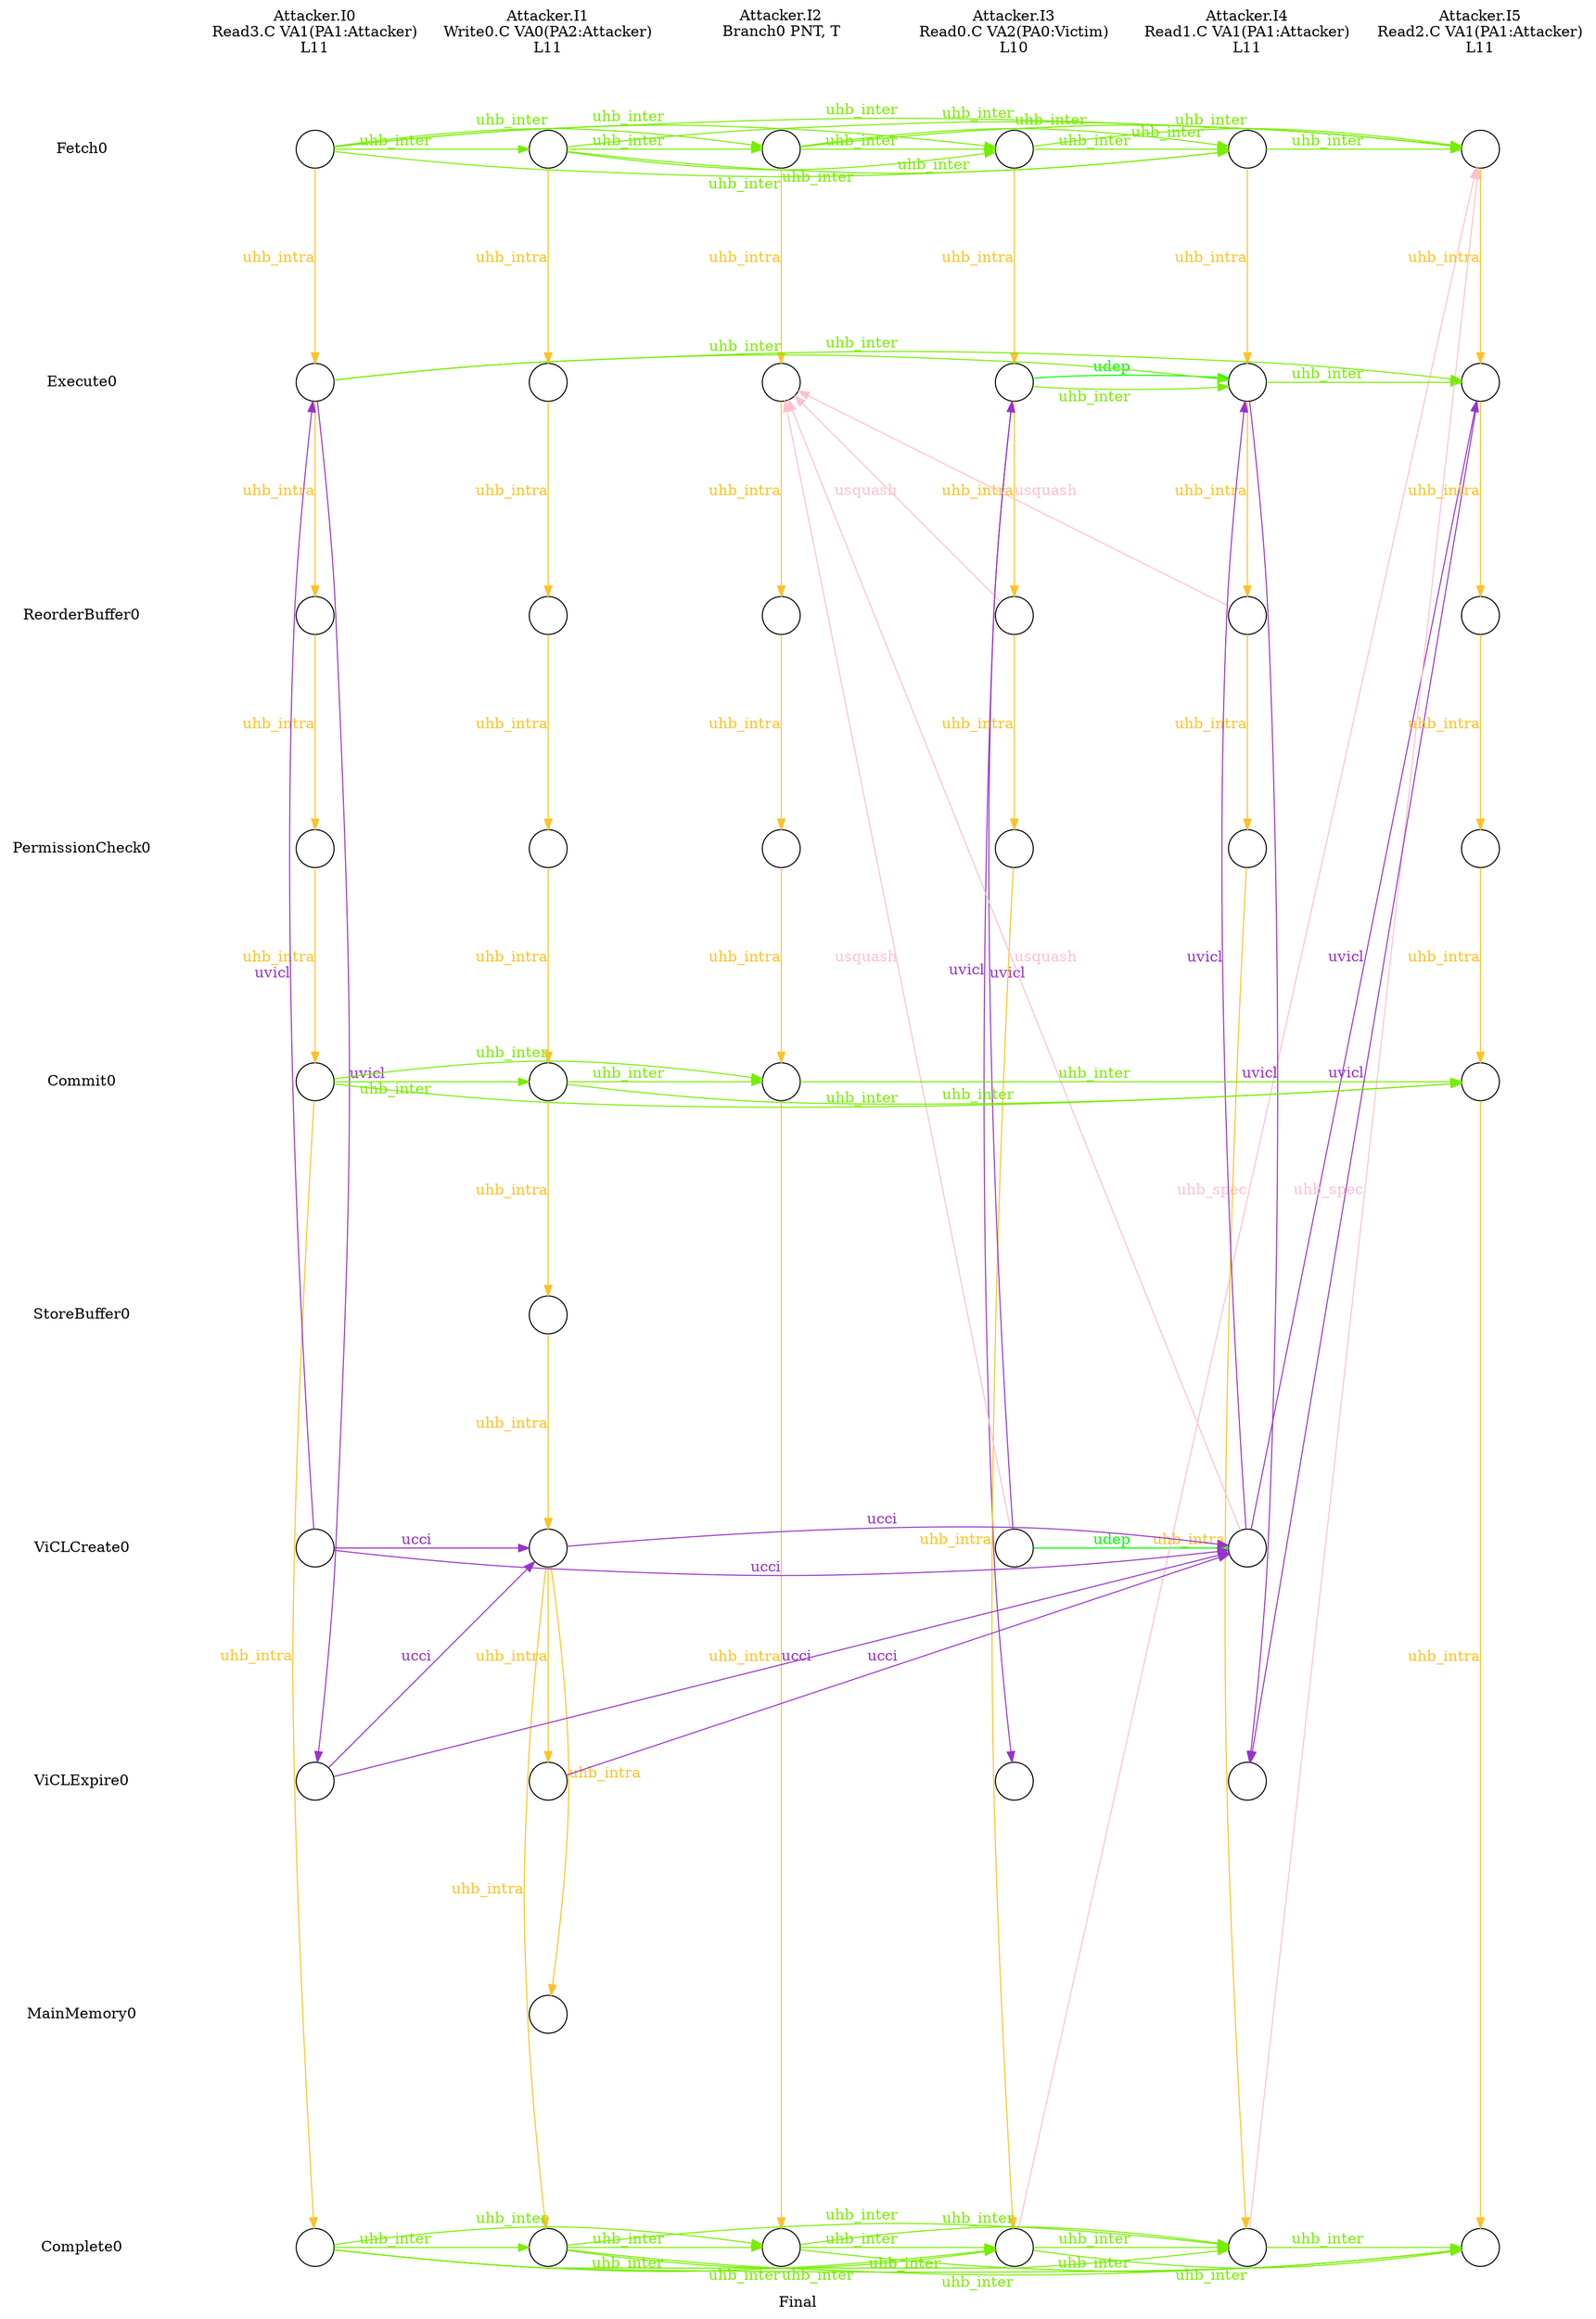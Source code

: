 digraph G {
	layout=neato;
	overlap=scale;
	splines=true;
	label="Final";
	n0_0_label [label="Attacker.I0\nRead3.C VA1(PA1:Attacker)\nL11\n";pos="1,0.5!";shape=none];
	n1_0_label [label="Attacker.I1\nWrite0.C VA0(PA2:Attacker)\nL11\n";pos="2,0.5!";shape=none];
	n2_0_label [label="Attacker.I2\nBranch0 PNT, T\n\n";pos="3,0.5!";shape=none];
	n3_0_label [label="Attacker.I3\nRead0.C VA2(PA0:Victim)\nL10\n";pos="4,0.5!";shape=none];
	n4_0_label [label="Attacker.I4\nRead1.C VA1(PA1:Attacker)\nL11\n";pos="5,0.5!";shape=none];
	n5_0_label [label="Attacker.I5\nRead2.C VA1(PA1:Attacker)\nL11\n";pos="6,0.5!";shape=none];
	l0_6_label [label="ViCLCreate0";pos="0,-6!";shape=none];
	l0_3_label [label="PermissionCheck0";pos="0,-3!";shape=none];
	l0_4_label [label="Commit0";pos="0,-4!";shape=none];
	l0_5_label [label="StoreBuffer0";pos="0,-5!";shape=none];
	l0_8_label [label="MainMemory0";pos="0,-8!";shape=none];
	l0_2_label [label="ReorderBuffer0";pos="0,-2!";shape=none];
	l0_9_label [label="Complete0";pos="0,-9!";shape=none];
	l0_1_label [label="Execute0";pos="0,-1!";shape=none];
	l0_7_label [label="ViCLExpire0";pos="0,-7!";shape=none];
	l0_0_label [label="Fetch0";pos="0,-0!";shape=none];
	n3_0_0_0_Read0_at_0_0 [shape=circle;label="";pos="4,-0!";];
	n3_0_0_0_Read0_at_0_1 [shape=circle;label="";pos="4,-1!";];
	n3_0_0_0_Read0_at_0_2 [shape=circle;label="";pos="4,-2!";];
	n3_0_0_0_Read0_at_0_3 [shape=circle;label="";pos="4,-3!";];
	n3_0_0_0_Read0_at_0_6 [shape=circle;label="";pos="4,-6!";];
	n3_0_0_0_Read0_at_0_7 [shape=circle;label="";pos="4,-7!";];
	n3_0_0_0_Read0_at_0_9 [shape=circle;label="";pos="4,-9!";];
	n4_0_0_0_Read1_at_0_0 [shape=circle;label="";pos="5,-0!";];
	n4_0_0_0_Read1_at_0_1 [shape=circle;label="";pos="5,-1!";];
	n4_0_0_0_Read1_at_0_2 [shape=circle;label="";pos="5,-2!";];
	n4_0_0_0_Read1_at_0_3 [shape=circle;label="";pos="5,-3!";];
	n4_0_0_0_Read1_at_0_6 [shape=circle;label="";pos="5,-6!";];
	n4_0_0_0_Read1_at_0_7 [shape=circle;label="";pos="5,-7!";];
	n4_0_0_0_Read1_at_0_9 [shape=circle;label="";pos="5,-9!";];
	n2_0_0_0_Branch0_at_0_0 [shape=circle;label="";pos="3,-0!";];
	n2_0_0_0_Branch0_at_0_1 [shape=circle;label="";pos="3,-1!";];
	n2_0_0_0_Branch0_at_0_2 [shape=circle;label="";pos="3,-2!";];
	n2_0_0_0_Branch0_at_0_3 [shape=circle;label="";pos="3,-3!";];
	n2_0_0_0_Branch0_at_0_4 [shape=circle;label="";pos="3,-4!";];
	n2_0_0_0_Branch0_at_0_9 [shape=circle;label="";pos="3,-9!";];
	n1_0_0_0_Write0_at_0_0 [shape=circle;label="";pos="2,-0!";];
	n1_0_0_0_Write0_at_0_1 [shape=circle;label="";pos="2,-1!";];
	n1_0_0_0_Write0_at_0_2 [shape=circle;label="";pos="2,-2!";];
	n1_0_0_0_Write0_at_0_3 [shape=circle;label="";pos="2,-3!";];
	n1_0_0_0_Write0_at_0_4 [shape=circle;label="";pos="2,-4!";];
	n1_0_0_0_Write0_at_0_5 [shape=circle;label="";pos="2,-5!";];
	n1_0_0_0_Write0_at_0_6 [shape=circle;label="";pos="2,-6!";];
	n1_0_0_0_Write0_at_0_7 [shape=circle;label="";pos="2,-7!";];
	n1_0_0_0_Write0_at_0_8 [shape=circle;label="";pos="2,-8!";];
	n1_0_0_0_Write0_at_0_9 [shape=circle;label="";pos="2,-9!";];
	n5_0_0_0_Read2_at_0_0 [shape=circle;label="";pos="6,-0!";];
	n5_0_0_0_Read2_at_0_1 [shape=circle;label="";pos="6,-1!";];
	n5_0_0_0_Read2_at_0_2 [shape=circle;label="";pos="6,-2!";];
	n5_0_0_0_Read2_at_0_3 [shape=circle;label="";pos="6,-3!";];
	n5_0_0_0_Read2_at_0_4 [shape=circle;label="";pos="6,-4!";];
	n5_0_0_0_Read2_at_0_9 [shape=circle;label="";pos="6,-9!";];
	n0_0_0_0_Read3_at_0_0 [shape=circle;label="";pos="1,-0!";];
	n0_0_0_0_Read3_at_0_1 [shape=circle;label="";pos="1,-1!";];
	n0_0_0_0_Read3_at_0_2 [shape=circle;label="";pos="1,-2!";];
	n0_0_0_0_Read3_at_0_3 [shape=circle;label="";pos="1,-3!";];
	n0_0_0_0_Read3_at_0_4 [shape=circle;label="";pos="1,-4!";];
	n0_0_0_0_Read3_at_0_6 [shape=circle;label="";pos="1,-6!";];
	n0_0_0_0_Read3_at_0_7 [shape=circle;label="";pos="1,-7!";];
	n0_0_0_0_Read3_at_0_9 [shape=circle;label="";pos="1,-9!";];
	n3_0_0_0_Read0_at_0_2 -> n2_0_0_0_Branch0_at_0_1[label="usquash";constraint=false;color="pink";fontcolor="pink";];
	n3_0_0_0_Read0_at_0_6 -> n2_0_0_0_Branch0_at_0_1[label="usquash";constraint=false;color="pink";fontcolor="pink";];
	n4_0_0_0_Read1_at_0_2 -> n2_0_0_0_Branch0_at_0_1[label="usquash";constraint=false;color="pink";fontcolor="pink";];
	n4_0_0_0_Read1_at_0_6 -> n2_0_0_0_Branch0_at_0_1[label="usquash";constraint=false;color="pink";fontcolor="pink";];
	n3_0_0_0_Read0_at_0_1 -> n4_0_0_0_Read1_at_0_1[label="udep";constraint=false;color="green";fontcolor="green";];
	n3_0_0_0_Read0_at_0_6 -> n4_0_0_0_Read1_at_0_6[label="udep";constraint=false;color="green";fontcolor="green";];
	n3_0_0_0_Read0_at_0_9 -> n5_0_0_0_Read2_at_0_0[label="uhb_spec";constraint=false;color="pink";fontcolor="pink";];
	n4_0_0_0_Read1_at_0_9 -> n5_0_0_0_Read2_at_0_0[label="uhb_spec";constraint=false;color="pink";fontcolor="pink";];
	n3_0_0_0_Read0_at_0_0 -> n3_0_0_0_Read0_at_0_1[label="uhb_intra";constraint=false;color="goldenrod1";fontcolor="goldenrod1";];
	n3_0_0_0_Read0_at_0_1 -> n3_0_0_0_Read0_at_0_2[label="uhb_intra";constraint=false;color="goldenrod1";fontcolor="goldenrod1";];
	n3_0_0_0_Read0_at_0_2 -> n3_0_0_0_Read0_at_0_3[label="uhb_intra";constraint=false;color="goldenrod1";fontcolor="goldenrod1";];
	n3_0_0_0_Read0_at_0_3 -> n3_0_0_0_Read0_at_0_9[label="uhb_intra";constraint=false;color="goldenrod1";fontcolor="goldenrod1";];
	n4_0_0_0_Read1_at_0_0 -> n4_0_0_0_Read1_at_0_1[label="uhb_intra";constraint=false;color="goldenrod1";fontcolor="goldenrod1";];
	n4_0_0_0_Read1_at_0_1 -> n4_0_0_0_Read1_at_0_2[label="uhb_intra";constraint=false;color="goldenrod1";fontcolor="goldenrod1";];
	n4_0_0_0_Read1_at_0_2 -> n4_0_0_0_Read1_at_0_3[label="uhb_intra";constraint=false;color="goldenrod1";fontcolor="goldenrod1";];
	n4_0_0_0_Read1_at_0_3 -> n4_0_0_0_Read1_at_0_9[label="uhb_intra";constraint=false;color="goldenrod1";fontcolor="goldenrod1";];
	n2_0_0_0_Branch0_at_0_0 -> n2_0_0_0_Branch0_at_0_1[label="uhb_intra";constraint=false;color="goldenrod1";fontcolor="goldenrod1";];
	n2_0_0_0_Branch0_at_0_1 -> n2_0_0_0_Branch0_at_0_2[label="uhb_intra";constraint=false;color="goldenrod1";fontcolor="goldenrod1";];
	n2_0_0_0_Branch0_at_0_2 -> n2_0_0_0_Branch0_at_0_3[label="uhb_intra";constraint=false;color="goldenrod1";fontcolor="goldenrod1";];
	n2_0_0_0_Branch0_at_0_3 -> n2_0_0_0_Branch0_at_0_4[label="uhb_intra";constraint=false;color="goldenrod1";fontcolor="goldenrod1";];
	n2_0_0_0_Branch0_at_0_4 -> n2_0_0_0_Branch0_at_0_9[label="uhb_intra";constraint=false;color="goldenrod1";fontcolor="goldenrod1";];
	n1_0_0_0_Write0_at_0_0 -> n1_0_0_0_Write0_at_0_1[label="uhb_intra";constraint=false;color="goldenrod1";fontcolor="goldenrod1";];
	n1_0_0_0_Write0_at_0_1 -> n1_0_0_0_Write0_at_0_2[label="uhb_intra";constraint=false;color="goldenrod1";fontcolor="goldenrod1";];
	n1_0_0_0_Write0_at_0_2 -> n1_0_0_0_Write0_at_0_3[label="uhb_intra";constraint=false;color="goldenrod1";fontcolor="goldenrod1";];
	n1_0_0_0_Write0_at_0_3 -> n1_0_0_0_Write0_at_0_4[label="uhb_intra";constraint=false;color="goldenrod1";fontcolor="goldenrod1";];
	n1_0_0_0_Write0_at_0_4 -> n1_0_0_0_Write0_at_0_5[label="uhb_intra";constraint=false;color="goldenrod1";fontcolor="goldenrod1";];
	n1_0_0_0_Write0_at_0_5 -> n1_0_0_0_Write0_at_0_6[label="uhb_intra";constraint=false;color="goldenrod1";fontcolor="goldenrod1";];
	n1_0_0_0_Write0_at_0_6 -> n1_0_0_0_Write0_at_0_7[label="uhb_intra";constraint=false;color="goldenrod1";fontcolor="goldenrod1";];
	n1_0_0_0_Write0_at_0_6 -> n1_0_0_0_Write0_at_0_8[label="uhb_intra";constraint=false;color="goldenrod1";fontcolor="goldenrod1";];
	n1_0_0_0_Write0_at_0_6 -> n1_0_0_0_Write0_at_0_9[label="uhb_intra";constraint=false;color="goldenrod1";fontcolor="goldenrod1";];
	n5_0_0_0_Read2_at_0_0 -> n5_0_0_0_Read2_at_0_1[label="uhb_intra";constraint=false;color="goldenrod1";fontcolor="goldenrod1";];
	n5_0_0_0_Read2_at_0_1 -> n5_0_0_0_Read2_at_0_2[label="uhb_intra";constraint=false;color="goldenrod1";fontcolor="goldenrod1";];
	n5_0_0_0_Read2_at_0_2 -> n5_0_0_0_Read2_at_0_3[label="uhb_intra";constraint=false;color="goldenrod1";fontcolor="goldenrod1";];
	n5_0_0_0_Read2_at_0_3 -> n5_0_0_0_Read2_at_0_4[label="uhb_intra";constraint=false;color="goldenrod1";fontcolor="goldenrod1";];
	n5_0_0_0_Read2_at_0_4 -> n5_0_0_0_Read2_at_0_9[label="uhb_intra";constraint=false;color="goldenrod1";fontcolor="goldenrod1";];
	n0_0_0_0_Read3_at_0_0 -> n0_0_0_0_Read3_at_0_1[label="uhb_intra";constraint=false;color="goldenrod1";fontcolor="goldenrod1";];
	n0_0_0_0_Read3_at_0_1 -> n0_0_0_0_Read3_at_0_2[label="uhb_intra";constraint=false;color="goldenrod1";fontcolor="goldenrod1";];
	n0_0_0_0_Read3_at_0_2 -> n0_0_0_0_Read3_at_0_3[label="uhb_intra";constraint=false;color="goldenrod1";fontcolor="goldenrod1";];
	n0_0_0_0_Read3_at_0_3 -> n0_0_0_0_Read3_at_0_4[label="uhb_intra";constraint=false;color="goldenrod1";fontcolor="goldenrod1";];
	n0_0_0_0_Read3_at_0_4 -> n0_0_0_0_Read3_at_0_9[label="uhb_intra";constraint=false;color="goldenrod1";fontcolor="goldenrod1";];
	n1_0_0_0_Write0_at_0_6 -> n4_0_0_0_Read1_at_0_6[label="ucci";constraint=false;color="darkorchid";fontcolor="darkorchid";];
	n1_0_0_0_Write0_at_0_7 -> n4_0_0_0_Read1_at_0_6[label="ucci";constraint=false;color="darkorchid";fontcolor="darkorchid";];
	n0_0_0_0_Read3_at_0_6 -> n4_0_0_0_Read1_at_0_6[label="ucci";constraint=false;color="darkorchid";fontcolor="darkorchid";];
	n0_0_0_0_Read3_at_0_6 -> n1_0_0_0_Write0_at_0_6[label="ucci";constraint=false;color="darkorchid";fontcolor="darkorchid";];
	n0_0_0_0_Read3_at_0_7 -> n4_0_0_0_Read1_at_0_6[label="ucci";constraint=false;color="darkorchid";fontcolor="darkorchid";];
	n0_0_0_0_Read3_at_0_7 -> n1_0_0_0_Write0_at_0_6[label="ucci";constraint=false;color="darkorchid";fontcolor="darkorchid";];
	n3_0_0_0_Read0_at_0_0 -> n4_0_0_0_Read1_at_0_0[label="uhb_inter";constraint=false;color="chartreuse2";fontcolor="chartreuse2";];
	n3_0_0_0_Read0_at_0_0 -> n5_0_0_0_Read2_at_0_0[label="uhb_inter";constraint=false;color="chartreuse2";fontcolor="chartreuse2";];
	n3_0_0_0_Read0_at_0_1 -> n4_0_0_0_Read1_at_0_1[label="uhb_inter";constraint=false;color="chartreuse2";fontcolor="chartreuse2";];
	n3_0_0_0_Read0_at_0_9 -> n4_0_0_0_Read1_at_0_9[label="uhb_inter";constraint=false;color="chartreuse2";fontcolor="chartreuse2";];
	n3_0_0_0_Read0_at_0_9 -> n5_0_0_0_Read2_at_0_9[label="uhb_inter";constraint=false;color="chartreuse2";fontcolor="chartreuse2";];
	n4_0_0_0_Read1_at_0_0 -> n5_0_0_0_Read2_at_0_0[label="uhb_inter";constraint=false;color="chartreuse2";fontcolor="chartreuse2";];
	n4_0_0_0_Read1_at_0_1 -> n5_0_0_0_Read2_at_0_1[label="uhb_inter";constraint=false;color="chartreuse2";fontcolor="chartreuse2";];
	n4_0_0_0_Read1_at_0_9 -> n5_0_0_0_Read2_at_0_9[label="uhb_inter";constraint=false;color="chartreuse2";fontcolor="chartreuse2";];
	n2_0_0_0_Branch0_at_0_0 -> n3_0_0_0_Read0_at_0_0[label="uhb_inter";constraint=false;color="chartreuse2";fontcolor="chartreuse2";];
	n2_0_0_0_Branch0_at_0_0 -> n4_0_0_0_Read1_at_0_0[label="uhb_inter";constraint=false;color="chartreuse2";fontcolor="chartreuse2";];
	n2_0_0_0_Branch0_at_0_0 -> n5_0_0_0_Read2_at_0_0[label="uhb_inter";constraint=false;color="chartreuse2";fontcolor="chartreuse2";];
	n2_0_0_0_Branch0_at_0_4 -> n5_0_0_0_Read2_at_0_4[label="uhb_inter";constraint=false;color="chartreuse2";fontcolor="chartreuse2";];
	n2_0_0_0_Branch0_at_0_9 -> n3_0_0_0_Read0_at_0_9[label="uhb_inter";constraint=false;color="chartreuse2";fontcolor="chartreuse2";];
	n2_0_0_0_Branch0_at_0_9 -> n4_0_0_0_Read1_at_0_9[label="uhb_inter";constraint=false;color="chartreuse2";fontcolor="chartreuse2";];
	n2_0_0_0_Branch0_at_0_9 -> n5_0_0_0_Read2_at_0_9[label="uhb_inter";constraint=false;color="chartreuse2";fontcolor="chartreuse2";];
	n1_0_0_0_Write0_at_0_0 -> n3_0_0_0_Read0_at_0_0[label="uhb_inter";constraint=false;color="chartreuse2";fontcolor="chartreuse2";];
	n1_0_0_0_Write0_at_0_0 -> n4_0_0_0_Read1_at_0_0[label="uhb_inter";constraint=false;color="chartreuse2";fontcolor="chartreuse2";];
	n1_0_0_0_Write0_at_0_0 -> n2_0_0_0_Branch0_at_0_0[label="uhb_inter";constraint=false;color="chartreuse2";fontcolor="chartreuse2";];
	n1_0_0_0_Write0_at_0_0 -> n5_0_0_0_Read2_at_0_0[label="uhb_inter";constraint=false;color="chartreuse2";fontcolor="chartreuse2";];
	n1_0_0_0_Write0_at_0_4 -> n2_0_0_0_Branch0_at_0_4[label="uhb_inter";constraint=false;color="chartreuse2";fontcolor="chartreuse2";];
	n1_0_0_0_Write0_at_0_4 -> n5_0_0_0_Read2_at_0_4[label="uhb_inter";constraint=false;color="chartreuse2";fontcolor="chartreuse2";];
	n1_0_0_0_Write0_at_0_9 -> n3_0_0_0_Read0_at_0_9[label="uhb_inter";constraint=false;color="chartreuse2";fontcolor="chartreuse2";];
	n1_0_0_0_Write0_at_0_9 -> n4_0_0_0_Read1_at_0_9[label="uhb_inter";constraint=false;color="chartreuse2";fontcolor="chartreuse2";];
	n1_0_0_0_Write0_at_0_9 -> n2_0_0_0_Branch0_at_0_9[label="uhb_inter";constraint=false;color="chartreuse2";fontcolor="chartreuse2";];
	n1_0_0_0_Write0_at_0_9 -> n5_0_0_0_Read2_at_0_9[label="uhb_inter";constraint=false;color="chartreuse2";fontcolor="chartreuse2";];
	n0_0_0_0_Read3_at_0_0 -> n3_0_0_0_Read0_at_0_0[label="uhb_inter";constraint=false;color="chartreuse2";fontcolor="chartreuse2";];
	n0_0_0_0_Read3_at_0_0 -> n4_0_0_0_Read1_at_0_0[label="uhb_inter";constraint=false;color="chartreuse2";fontcolor="chartreuse2";];
	n0_0_0_0_Read3_at_0_0 -> n2_0_0_0_Branch0_at_0_0[label="uhb_inter";constraint=false;color="chartreuse2";fontcolor="chartreuse2";];
	n0_0_0_0_Read3_at_0_0 -> n1_0_0_0_Write0_at_0_0[label="uhb_inter";constraint=false;color="chartreuse2";fontcolor="chartreuse2";];
	n0_0_0_0_Read3_at_0_0 -> n5_0_0_0_Read2_at_0_0[label="uhb_inter";constraint=false;color="chartreuse2";fontcolor="chartreuse2";];
	n0_0_0_0_Read3_at_0_1 -> n4_0_0_0_Read1_at_0_1[label="uhb_inter";constraint=false;color="chartreuse2";fontcolor="chartreuse2";];
	n0_0_0_0_Read3_at_0_1 -> n5_0_0_0_Read2_at_0_1[label="uhb_inter";constraint=false;color="chartreuse2";fontcolor="chartreuse2";];
	n0_0_0_0_Read3_at_0_4 -> n2_0_0_0_Branch0_at_0_4[label="uhb_inter";constraint=false;color="chartreuse2";fontcolor="chartreuse2";];
	n0_0_0_0_Read3_at_0_4 -> n1_0_0_0_Write0_at_0_4[label="uhb_inter";constraint=false;color="chartreuse2";fontcolor="chartreuse2";];
	n0_0_0_0_Read3_at_0_4 -> n5_0_0_0_Read2_at_0_4[label="uhb_inter";constraint=false;color="chartreuse2";fontcolor="chartreuse2";];
	n0_0_0_0_Read3_at_0_9 -> n3_0_0_0_Read0_at_0_9[label="uhb_inter";constraint=false;color="chartreuse2";fontcolor="chartreuse2";];
	n0_0_0_0_Read3_at_0_9 -> n4_0_0_0_Read1_at_0_9[label="uhb_inter";constraint=false;color="chartreuse2";fontcolor="chartreuse2";];
	n0_0_0_0_Read3_at_0_9 -> n2_0_0_0_Branch0_at_0_9[label="uhb_inter";constraint=false;color="chartreuse2";fontcolor="chartreuse2";];
	n0_0_0_0_Read3_at_0_9 -> n1_0_0_0_Write0_at_0_9[label="uhb_inter";constraint=false;color="chartreuse2";fontcolor="chartreuse2";];
	n0_0_0_0_Read3_at_0_9 -> n5_0_0_0_Read2_at_0_9[label="uhb_inter";constraint=false;color="chartreuse2";fontcolor="chartreuse2";];
	n3_0_0_0_Read0_at_0_1 -> n3_0_0_0_Read0_at_0_7[label="uvicl";constraint=false;color="darkorchid";fontcolor="darkorchid";];
	n3_0_0_0_Read0_at_0_6 -> n3_0_0_0_Read0_at_0_1[label="uvicl";constraint=false;color="darkorchid";fontcolor="darkorchid";];
	n4_0_0_0_Read1_at_0_1 -> n4_0_0_0_Read1_at_0_7[label="uvicl";constraint=false;color="darkorchid";fontcolor="darkorchid";];
	n4_0_0_0_Read1_at_0_6 -> n4_0_0_0_Read1_at_0_1[label="uvicl";constraint=false;color="darkorchid";fontcolor="darkorchid";];
	n4_0_0_0_Read1_at_0_6 -> n5_0_0_0_Read2_at_0_1[label="uvicl";constraint=false;color="darkorchid";fontcolor="darkorchid";];
	n5_0_0_0_Read2_at_0_1 -> n4_0_0_0_Read1_at_0_7[label="uvicl";constraint=false;color="darkorchid";fontcolor="darkorchid";];
	n0_0_0_0_Read3_at_0_1 -> n0_0_0_0_Read3_at_0_7[label="uvicl";constraint=false;color="darkorchid";fontcolor="darkorchid";];
	n0_0_0_0_Read3_at_0_6 -> n0_0_0_0_Read3_at_0_1[label="uvicl";constraint=false;color="darkorchid";fontcolor="darkorchid";];
}

